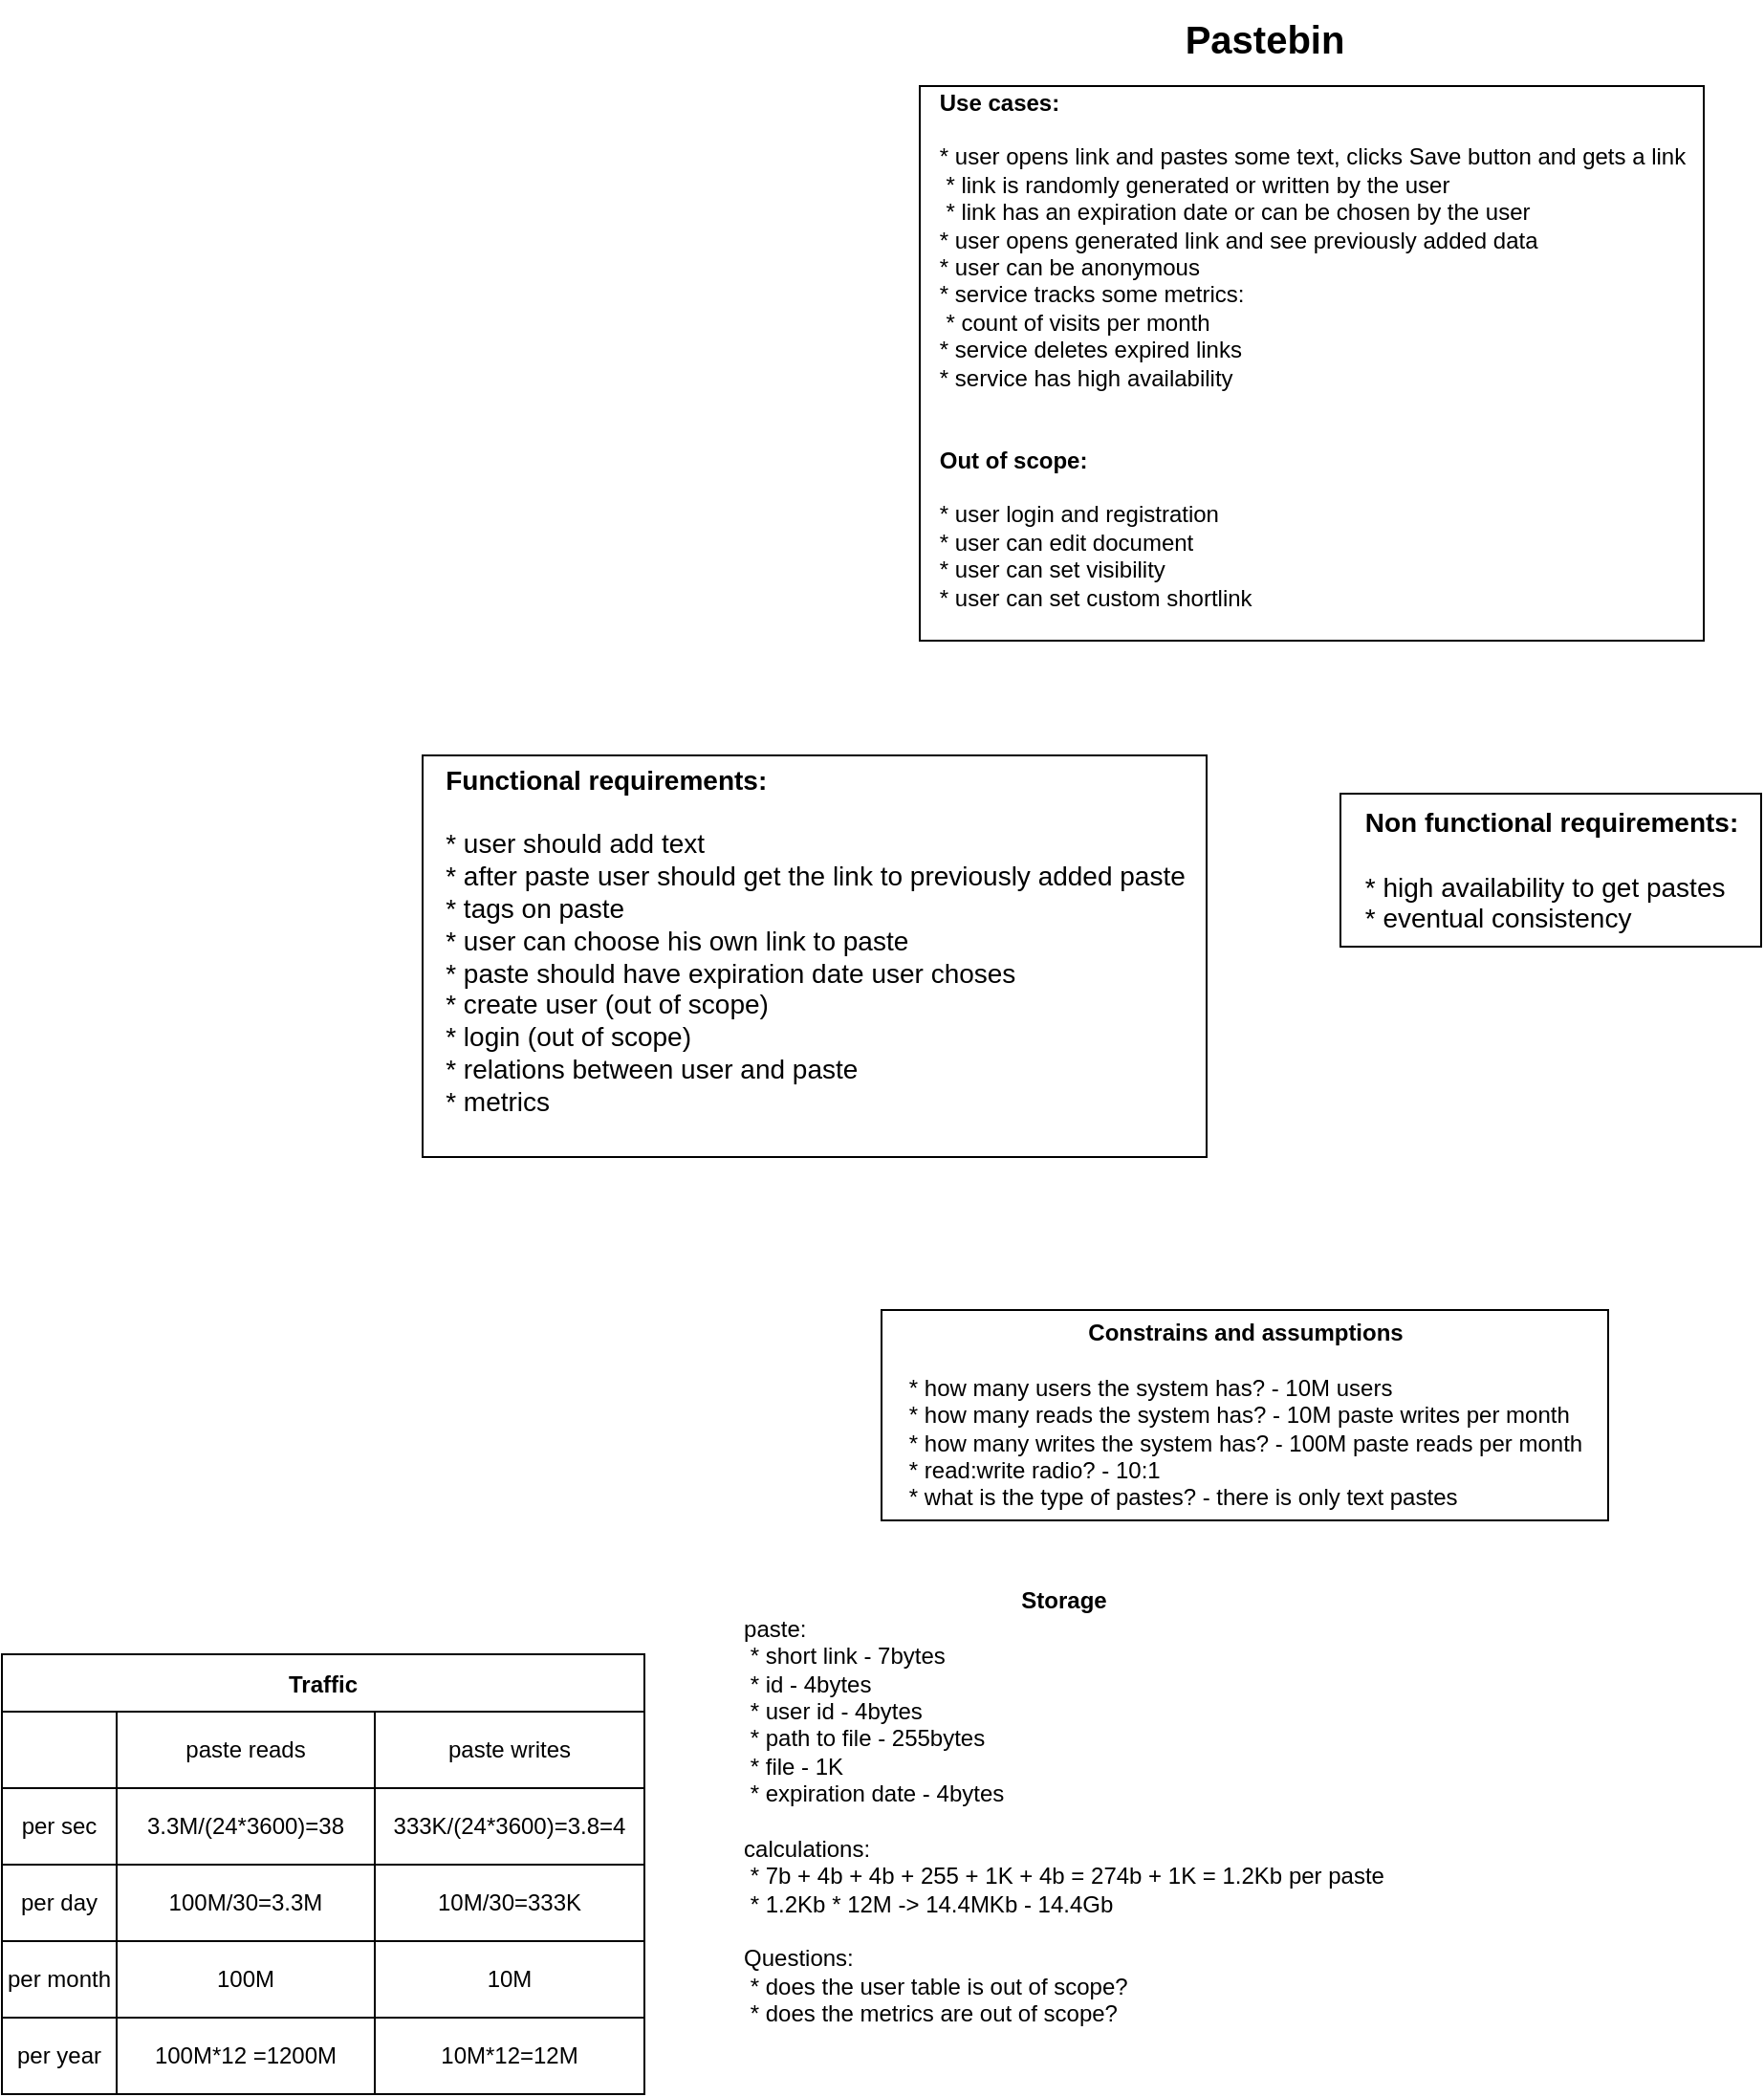 <mxfile version="20.3.6" type="github">
  <diagram id="PuMi0kId-e-hUfrw8BZP" name="Страница 1">
    <mxGraphModel dx="2012" dy="802" grid="1" gridSize="10" guides="1" tooltips="1" connect="1" arrows="1" fold="1" page="1" pageScale="1" pageWidth="827" pageHeight="1169" math="0" shadow="0">
      <root>
        <mxCell id="0" />
        <mxCell id="1" parent="0" />
        <mxCell id="pfe3GB8zZH_nZLxF0a3G-1" value="&lt;b&gt;&lt;font style=&quot;font-size: 20px;&quot;&gt;Pastebin&lt;/font&gt;&lt;/b&gt;" style="text;html=1;resizable=0;autosize=1;align=center;verticalAlign=middle;points=[];fillColor=none;strokeColor=none;rounded=0;" parent="1" vertex="1">
          <mxGeometry x="-185" y="5" width="110" height="40" as="geometry" />
        </mxCell>
        <mxCell id="pfe3GB8zZH_nZLxF0a3G-2" value="&lt;div style=&quot;text-align: left;&quot;&gt;&lt;b&gt;Functional requirements:&lt;/b&gt;&lt;/div&gt;&lt;br&gt;&lt;div style=&quot;text-align: left;&quot;&gt;* user should add text&lt;/div&gt;&lt;div style=&quot;text-align: left;&quot;&gt;* after paste user should get the link to previously added paste&lt;/div&gt;&lt;div style=&quot;text-align: left;&quot;&gt;* tags on paste&lt;/div&gt;&lt;div style=&quot;text-align: left;&quot;&gt;* user can choose his own link to paste&lt;/div&gt;&lt;div style=&quot;text-align: left;&quot;&gt;* paste should have expiration date user choses&lt;/div&gt;&lt;div style=&quot;text-align: left;&quot;&gt;* create user (out of scope)&lt;/div&gt;&lt;div style=&quot;text-align: left;&quot;&gt;* login (out of scope)&lt;/div&gt;&lt;div style=&quot;text-align: left;&quot;&gt;* relations between user and paste&lt;/div&gt;&lt;div style=&quot;text-align: left;&quot;&gt;* metrics&lt;/div&gt;&lt;div style=&quot;text-align: left;&quot;&gt;&lt;br&gt;&lt;/div&gt;" style="text;html=1;align=center;verticalAlign=middle;resizable=0;points=[];autosize=1;strokeColor=default;fillColor=default;fontSize=14;" parent="1" vertex="1">
          <mxGeometry x="-570" y="400" width="410" height="210" as="geometry" />
        </mxCell>
        <mxCell id="pfe3GB8zZH_nZLxF0a3G-3" value="&lt;div style=&quot;text-align: left;&quot;&gt;&lt;b&gt;Non functional requirements:&lt;/b&gt;&lt;/div&gt;&lt;div style=&quot;text-align: left;&quot;&gt;&lt;b&gt;&lt;br&gt;&lt;/b&gt;&lt;/div&gt;&lt;div style=&quot;text-align: left;&quot;&gt;* high availability to get pastes&lt;/div&gt;&lt;div style=&quot;text-align: left;&quot;&gt;* eventual consistency&lt;/div&gt;" style="text;html=1;align=center;verticalAlign=middle;resizable=0;points=[];autosize=1;strokeColor=default;fillColor=default;fontSize=14;" parent="1" vertex="1">
          <mxGeometry x="-90" y="420" width="220" height="80" as="geometry" />
        </mxCell>
        <mxCell id="qygxZFsqdgiUwYKes5Kv-1" value="&lt;div style=&quot;&quot;&gt;&lt;div style=&quot;&quot;&gt;&lt;div style=&quot;text-align: left;&quot;&gt;&lt;b&gt;Use cases:&lt;/b&gt;&lt;/div&gt;&lt;div style=&quot;text-align: left;&quot;&gt;&lt;br&gt;&lt;/div&gt;&lt;div style=&quot;&quot;&gt;&lt;div style=&quot;&quot;&gt;&lt;div style=&quot;text-align: left;&quot;&gt;* user opens link and pastes some text, clicks Save button and gets a link&lt;/div&gt;&lt;div style=&quot;text-align: left;&quot;&gt;&lt;span style=&quot;white-space: pre;&quot;&gt; * link is randomly generated or written by the user&lt;/span&gt;&lt;br&gt;&lt;/div&gt;&lt;div style=&quot;text-align: left;&quot;&gt;&lt;span style=&quot;white-space: pre;&quot;&gt;&lt;span style=&quot;white-space: pre;&quot;&gt; * link has an expiration date or can be &lt;/span&gt;chosen by the user&lt;/span&gt;&lt;/div&gt;&lt;div style=&quot;text-align: left;&quot;&gt;&lt;span style=&quot;white-space: pre;&quot;&gt;* user opens generated link and see previously added data&lt;/span&gt;&lt;/div&gt;&lt;div style=&quot;text-align: left;&quot;&gt;&lt;span style=&quot;white-space: pre;&quot;&gt;* user can be anonymous&lt;/span&gt; &lt;/div&gt;&lt;div style=&quot;text-align: left;&quot;&gt;&lt;span style=&quot;white-space: pre;&quot;&gt;* service tracks some metrics:&lt;/span&gt;&lt;/div&gt;&lt;div style=&quot;text-align: left;&quot;&gt;&lt;span style=&quot;white-space: pre;&quot;&gt; * count of visits per month&lt;/span&gt;&lt;br&gt;&lt;/div&gt;&lt;div style=&quot;text-align: left;&quot;&gt;&lt;span style=&quot;white-space: pre;&quot;&gt;* service deletes expired links&lt;/span&gt;&lt;/div&gt;&lt;div style=&quot;text-align: left;&quot;&gt;&lt;span style=&quot;white-space: pre;&quot;&gt;* service has high availability&lt;/span&gt;&lt;/div&gt;&lt;div style=&quot;text-align: left;&quot;&gt;&lt;span style=&quot;white-space: pre;&quot;&gt;&lt;br&gt;&lt;/span&gt;&lt;/div&gt;&lt;div style=&quot;text-align: left;&quot;&gt;&lt;span style=&quot;white-space: pre;&quot;&gt;&lt;br&gt;&lt;/span&gt;&lt;/div&gt;&lt;div style=&quot;text-align: left;&quot;&gt;&lt;span style=&quot;white-space: pre;&quot;&gt;&lt;b&gt;Out of scope:&lt;/b&gt;&lt;/span&gt;&lt;/div&gt;&lt;div style=&quot;text-align: left;&quot;&gt;&lt;span style=&quot;white-space: pre;&quot;&gt;&lt;br&gt;&lt;/span&gt;&lt;/div&gt;&lt;div style=&quot;text-align: left;&quot;&gt;&lt;span style=&quot;white-space: pre;&quot;&gt;* user login and registration&lt;/span&gt;&lt;/div&gt;&lt;div style=&quot;text-align: left;&quot;&gt;&lt;span style=&quot;white-space: pre;&quot;&gt;* user can edit document&lt;/span&gt;&lt;/div&gt;&lt;div style=&quot;text-align: left;&quot;&gt;&lt;span style=&quot;white-space: pre;&quot;&gt;* user can set visibility&lt;/span&gt;&lt;/div&gt;&lt;div style=&quot;text-align: left;&quot;&gt;&lt;span style=&quot;white-space: pre;&quot;&gt;* user can set custom shortlink&lt;/span&gt;&lt;/div&gt;&lt;div style=&quot;text-align: left;&quot;&gt;&lt;span style=&quot;white-space: pre;&quot;&gt;&lt;br&gt;&lt;/span&gt;&lt;/div&gt;&lt;/div&gt;&lt;/div&gt;&lt;/div&gt;&lt;/div&gt;" style="text;html=1;align=center;verticalAlign=middle;resizable=0;points=[];autosize=1;strokeColor=default;fillColor=default;shadow=0;sketch=0;rounded=0;glass=0;gradientColor=none;fillStyle=auto;" parent="1" vertex="1">
          <mxGeometry x="-310" y="50" width="410" height="290" as="geometry" />
        </mxCell>
        <mxCell id="qygxZFsqdgiUwYKes5Kv-2" value="&lt;b&gt;Constrains and assumptions&lt;/b&gt;&lt;br&gt;&lt;br&gt;&lt;div style=&quot;text-align: left;&quot;&gt;* how many users the system has? - 10M users&amp;nbsp;&lt;/div&gt;&lt;div style=&quot;text-align: left;&quot;&gt;* how many reads the system has? - 10M paste writes per month&lt;/div&gt;&lt;div style=&quot;text-align: left;&quot;&gt;* how many writes the system has? - 100M paste reads per month&lt;/div&gt;&lt;div style=&quot;text-align: left;&quot;&gt;* read:write radio? - 10:1&lt;/div&gt;&lt;div style=&quot;text-align: left;&quot;&gt;* what is the type of pastes? - there is only text pastes&lt;/div&gt;" style="text;html=1;align=center;verticalAlign=middle;resizable=0;points=[];autosize=1;strokeColor=default;fillColor=default;" parent="1" vertex="1">
          <mxGeometry x="-330" y="690" width="380" height="110" as="geometry" />
        </mxCell>
        <mxCell id="qygxZFsqdgiUwYKes5Kv-18" value="Traffic" style="shape=table;startSize=30;container=1;collapsible=0;childLayout=tableLayout;fontStyle=1;align=center;rounded=0;shadow=0;glass=0;sketch=0;fillStyle=auto;strokeColor=default;fillColor=default;gradientColor=none;" parent="1" vertex="1">
          <mxGeometry x="-790" y="870" width="336" height="230.0" as="geometry" />
        </mxCell>
        <mxCell id="qygxZFsqdgiUwYKes5Kv-23" value="" style="shape=tableRow;horizontal=0;startSize=0;swimlaneHead=0;swimlaneBody=0;top=0;left=0;bottom=0;right=0;collapsible=0;dropTarget=0;fillColor=none;points=[[0,0.5],[1,0.5]];portConstraint=eastwest;rounded=0;shadow=0;glass=0;sketch=0;fillStyle=auto;strokeColor=default;" parent="qygxZFsqdgiUwYKes5Kv-18" vertex="1">
          <mxGeometry y="30" width="336" height="40" as="geometry" />
        </mxCell>
        <mxCell id="qygxZFsqdgiUwYKes5Kv-31" value="" style="shape=partialRectangle;html=1;whiteSpace=wrap;connectable=0;fillColor=none;top=0;left=0;bottom=0;right=0;overflow=hidden;rounded=0;shadow=0;glass=0;sketch=0;fillStyle=auto;strokeColor=default;" parent="qygxZFsqdgiUwYKes5Kv-23" vertex="1">
          <mxGeometry width="60" height="40" as="geometry">
            <mxRectangle width="60" height="40" as="alternateBounds" />
          </mxGeometry>
        </mxCell>
        <mxCell id="qygxZFsqdgiUwYKes5Kv-24" value="paste reads" style="shape=partialRectangle;html=1;whiteSpace=wrap;connectable=0;fillColor=none;top=0;left=0;bottom=0;right=0;overflow=hidden;rounded=0;shadow=0;glass=0;sketch=0;fillStyle=auto;strokeColor=default;" parent="qygxZFsqdgiUwYKes5Kv-23" vertex="1">
          <mxGeometry x="60" width="135" height="40" as="geometry">
            <mxRectangle width="135" height="40" as="alternateBounds" />
          </mxGeometry>
        </mxCell>
        <mxCell id="qygxZFsqdgiUwYKes5Kv-25" value="paste writes" style="shape=partialRectangle;html=1;whiteSpace=wrap;connectable=0;fillColor=none;top=0;left=0;bottom=0;right=0;overflow=hidden;rounded=0;shadow=0;glass=0;sketch=0;fillStyle=auto;strokeColor=default;" parent="qygxZFsqdgiUwYKes5Kv-23" vertex="1">
          <mxGeometry x="195" width="141" height="40" as="geometry">
            <mxRectangle width="141" height="40" as="alternateBounds" />
          </mxGeometry>
        </mxCell>
        <mxCell id="qygxZFsqdgiUwYKes5Kv-19" value="" style="shape=tableRow;horizontal=0;startSize=0;swimlaneHead=0;swimlaneBody=0;top=0;left=0;bottom=0;right=0;collapsible=0;dropTarget=0;fillColor=none;points=[[0,0.5],[1,0.5]];portConstraint=eastwest;rounded=0;shadow=0;glass=0;sketch=0;fillStyle=auto;strokeColor=default;" parent="qygxZFsqdgiUwYKes5Kv-18" vertex="1">
          <mxGeometry y="70" width="336" height="40" as="geometry" />
        </mxCell>
        <mxCell id="qygxZFsqdgiUwYKes5Kv-32" value="per sec" style="shape=partialRectangle;html=1;whiteSpace=wrap;connectable=0;fillColor=none;top=0;left=0;bottom=0;right=0;overflow=hidden;rounded=0;shadow=0;glass=0;sketch=0;fillStyle=auto;strokeColor=default;" parent="qygxZFsqdgiUwYKes5Kv-19" vertex="1">
          <mxGeometry width="60" height="40" as="geometry">
            <mxRectangle width="60" height="40" as="alternateBounds" />
          </mxGeometry>
        </mxCell>
        <mxCell id="qygxZFsqdgiUwYKes5Kv-20" value="3.3M/(24*3600)=38" style="shape=partialRectangle;html=1;whiteSpace=wrap;connectable=0;fillColor=none;top=0;left=0;bottom=0;right=0;overflow=hidden;rounded=0;shadow=0;glass=0;sketch=0;fillStyle=auto;strokeColor=default;" parent="qygxZFsqdgiUwYKes5Kv-19" vertex="1">
          <mxGeometry x="60" width="135" height="40" as="geometry">
            <mxRectangle width="135" height="40" as="alternateBounds" />
          </mxGeometry>
        </mxCell>
        <mxCell id="qygxZFsqdgiUwYKes5Kv-21" value="333K/(24*3600)=3.8=4" style="shape=partialRectangle;html=1;whiteSpace=wrap;connectable=0;fillColor=none;top=0;left=0;bottom=0;right=0;overflow=hidden;rounded=0;shadow=0;glass=0;sketch=0;fillStyle=auto;strokeColor=default;" parent="qygxZFsqdgiUwYKes5Kv-19" vertex="1">
          <mxGeometry x="195" width="141" height="40" as="geometry">
            <mxRectangle width="141" height="40" as="alternateBounds" />
          </mxGeometry>
        </mxCell>
        <mxCell id="qygxZFsqdgiUwYKes5Kv-27" value="" style="shape=tableRow;horizontal=0;startSize=0;swimlaneHead=0;swimlaneBody=0;top=0;left=0;bottom=0;right=0;collapsible=0;dropTarget=0;fillColor=none;points=[[0,0.5],[1,0.5]];portConstraint=eastwest;rounded=0;shadow=0;glass=0;sketch=0;fillStyle=auto;strokeColor=default;" parent="qygxZFsqdgiUwYKes5Kv-18" vertex="1">
          <mxGeometry y="110" width="336" height="40" as="geometry" />
        </mxCell>
        <mxCell id="qygxZFsqdgiUwYKes5Kv-33" value="per day" style="shape=partialRectangle;html=1;whiteSpace=wrap;connectable=0;fillColor=none;top=0;left=0;bottom=0;right=0;overflow=hidden;rounded=0;shadow=0;glass=0;sketch=0;fillStyle=auto;strokeColor=default;" parent="qygxZFsqdgiUwYKes5Kv-27" vertex="1">
          <mxGeometry width="60" height="40" as="geometry">
            <mxRectangle width="60" height="40" as="alternateBounds" />
          </mxGeometry>
        </mxCell>
        <mxCell id="qygxZFsqdgiUwYKes5Kv-28" value="100M/30=3.3M" style="shape=partialRectangle;html=1;whiteSpace=wrap;connectable=0;fillColor=none;top=0;left=0;bottom=0;right=0;overflow=hidden;rounded=0;shadow=0;glass=0;sketch=0;fillStyle=auto;strokeColor=default;" parent="qygxZFsqdgiUwYKes5Kv-27" vertex="1">
          <mxGeometry x="60" width="135" height="40" as="geometry">
            <mxRectangle width="135" height="40" as="alternateBounds" />
          </mxGeometry>
        </mxCell>
        <mxCell id="qygxZFsqdgiUwYKes5Kv-29" value="10M/30=333K" style="shape=partialRectangle;html=1;whiteSpace=wrap;connectable=0;fillColor=none;top=0;left=0;bottom=0;right=0;overflow=hidden;rounded=0;shadow=0;glass=0;sketch=0;fillStyle=auto;strokeColor=default;" parent="qygxZFsqdgiUwYKes5Kv-27" vertex="1">
          <mxGeometry x="195" width="141" height="40" as="geometry">
            <mxRectangle width="141" height="40" as="alternateBounds" />
          </mxGeometry>
        </mxCell>
        <mxCell id="qygxZFsqdgiUwYKes5Kv-61" style="shape=tableRow;horizontal=0;startSize=0;swimlaneHead=0;swimlaneBody=0;top=0;left=0;bottom=0;right=0;collapsible=0;dropTarget=0;fillColor=none;points=[[0,0.5],[1,0.5]];portConstraint=eastwest;rounded=0;shadow=0;glass=0;sketch=0;fillStyle=auto;strokeColor=default;" parent="qygxZFsqdgiUwYKes5Kv-18" vertex="1">
          <mxGeometry y="150" width="336" height="40" as="geometry" />
        </mxCell>
        <mxCell id="qygxZFsqdgiUwYKes5Kv-62" value="per month" style="shape=partialRectangle;html=1;whiteSpace=wrap;connectable=0;fillColor=none;top=0;left=0;bottom=0;right=0;overflow=hidden;rounded=0;shadow=0;glass=0;sketch=0;fillStyle=auto;strokeColor=default;" parent="qygxZFsqdgiUwYKes5Kv-61" vertex="1">
          <mxGeometry width="60" height="40" as="geometry">
            <mxRectangle width="60" height="40" as="alternateBounds" />
          </mxGeometry>
        </mxCell>
        <mxCell id="qygxZFsqdgiUwYKes5Kv-63" value="100M" style="shape=partialRectangle;html=1;whiteSpace=wrap;connectable=0;fillColor=none;top=0;left=0;bottom=0;right=0;overflow=hidden;rounded=0;shadow=0;glass=0;sketch=0;fillStyle=auto;strokeColor=default;" parent="qygxZFsqdgiUwYKes5Kv-61" vertex="1">
          <mxGeometry x="60" width="135" height="40" as="geometry">
            <mxRectangle width="135" height="40" as="alternateBounds" />
          </mxGeometry>
        </mxCell>
        <mxCell id="qygxZFsqdgiUwYKes5Kv-64" value="10M" style="shape=partialRectangle;html=1;whiteSpace=wrap;connectable=0;fillColor=none;top=0;left=0;bottom=0;right=0;overflow=hidden;rounded=0;shadow=0;glass=0;sketch=0;fillStyle=auto;strokeColor=default;" parent="qygxZFsqdgiUwYKes5Kv-61" vertex="1">
          <mxGeometry x="195" width="141" height="40" as="geometry">
            <mxRectangle width="141" height="40" as="alternateBounds" />
          </mxGeometry>
        </mxCell>
        <mxCell id="qygxZFsqdgiUwYKes5Kv-56" style="shape=tableRow;horizontal=0;startSize=0;swimlaneHead=0;swimlaneBody=0;top=0;left=0;bottom=0;right=0;collapsible=0;dropTarget=0;fillColor=none;points=[[0,0.5],[1,0.5]];portConstraint=eastwest;rounded=0;shadow=0;glass=0;sketch=0;fillStyle=auto;strokeColor=default;" parent="qygxZFsqdgiUwYKes5Kv-18" vertex="1">
          <mxGeometry y="190" width="336" height="40" as="geometry" />
        </mxCell>
        <mxCell id="qygxZFsqdgiUwYKes5Kv-57" value="per year" style="shape=partialRectangle;html=1;whiteSpace=wrap;connectable=0;fillColor=none;top=0;left=0;bottom=0;right=0;overflow=hidden;rounded=0;shadow=0;glass=0;sketch=0;fillStyle=auto;strokeColor=default;" parent="qygxZFsqdgiUwYKes5Kv-56" vertex="1">
          <mxGeometry width="60" height="40" as="geometry">
            <mxRectangle width="60" height="40" as="alternateBounds" />
          </mxGeometry>
        </mxCell>
        <mxCell id="qygxZFsqdgiUwYKes5Kv-58" value="100M*12 =1200M" style="shape=partialRectangle;html=1;whiteSpace=wrap;connectable=0;fillColor=none;top=0;left=0;bottom=0;right=0;overflow=hidden;rounded=0;shadow=0;glass=0;sketch=0;fillStyle=auto;strokeColor=default;" parent="qygxZFsqdgiUwYKes5Kv-56" vertex="1">
          <mxGeometry x="60" width="135" height="40" as="geometry">
            <mxRectangle width="135" height="40" as="alternateBounds" />
          </mxGeometry>
        </mxCell>
        <mxCell id="qygxZFsqdgiUwYKes5Kv-59" value="10M*12=12M" style="shape=partialRectangle;html=1;whiteSpace=wrap;connectable=0;fillColor=none;top=0;left=0;bottom=0;right=0;overflow=hidden;rounded=0;shadow=0;glass=0;sketch=0;fillStyle=auto;strokeColor=default;" parent="qygxZFsqdgiUwYKes5Kv-56" vertex="1">
          <mxGeometry x="195" width="141" height="40" as="geometry">
            <mxRectangle width="141" height="40" as="alternateBounds" />
          </mxGeometry>
        </mxCell>
        <mxCell id="MaZiv5EfzWluJ8ZrnVki-2" value="&lt;b&gt;Storage&lt;/b&gt;&lt;br&gt;&lt;div style=&quot;text-align: left;&quot;&gt;paste:&lt;/div&gt;&lt;div style=&quot;text-align: left;&quot;&gt;&lt;span style=&quot;white-space: pre;&quot;&gt;	* short link - 7bytes&lt;/span&gt;&lt;br&gt;&lt;/div&gt;&lt;div style=&quot;text-align: left;&quot;&gt;&lt;span style=&quot;white-space: pre;&quot;&gt;&lt;span style=&quot;white-space: pre;&quot;&gt;	* id - 4bytes&lt;/span&gt;&lt;br&gt;&lt;/span&gt;&lt;/div&gt;&lt;div style=&quot;text-align: left;&quot;&gt;&lt;span style=&quot;white-space: pre;&quot;&gt;&lt;span style=&quot;white-space: pre;&quot;&gt;&lt;span style=&quot;white-space: pre;&quot;&gt;	* user id - 4bytes&lt;/span&gt;&lt;br&gt;&lt;/span&gt;&lt;/span&gt;&lt;/div&gt;&lt;div style=&quot;text-align: left;&quot;&gt;&lt;span style=&quot;white-space: pre;&quot;&gt;&lt;span style=&quot;white-space: pre;&quot;&gt;&lt;span style=&quot;white-space: pre;&quot;&gt;&lt;span style=&quot;white-space: pre;&quot;&gt;	* path to file - 255bytes&lt;/span&gt;&lt;br&gt;&lt;/span&gt;&lt;/span&gt;&lt;/span&gt;&lt;/div&gt;&lt;div style=&quot;text-align: left;&quot;&gt;&lt;span style=&quot;white-space: pre;&quot;&gt;&lt;span style=&quot;white-space: pre;&quot;&gt;&lt;span style=&quot;white-space: pre;&quot;&gt;&lt;span style=&quot;white-space: pre;&quot;&gt;&lt;span style=&quot;white-space: pre;&quot;&gt;	* file - 1K&lt;/span&gt;&lt;br&gt;&lt;/span&gt;&lt;/span&gt;&lt;/span&gt;&lt;/span&gt;&lt;/div&gt;&lt;div style=&quot;text-align: left;&quot;&gt;&lt;span style=&quot;white-space: pre;&quot;&gt;&lt;span style=&quot;white-space: pre;&quot;&gt;&lt;span style=&quot;white-space: pre;&quot;&gt;&lt;span style=&quot;white-space: pre;&quot;&gt;&lt;span style=&quot;white-space: pre;&quot;&gt;&lt;span style=&quot;white-space: pre;&quot;&gt;&lt;span style=&quot;white-space: pre;&quot;&gt;	&lt;/span&gt;* expiration date - 4bytes&lt;/span&gt;&lt;br&gt;&lt;/span&gt;&lt;/span&gt;&lt;/span&gt;&lt;/span&gt;&lt;/span&gt;&lt;/div&gt;&lt;div style=&quot;text-align: left;&quot;&gt;&lt;span style=&quot;white-space: pre;&quot;&gt;&lt;span style=&quot;white-space: pre;&quot;&gt;&lt;span style=&quot;white-space: pre;&quot;&gt;&lt;span style=&quot;white-space: pre;&quot;&gt;&lt;span style=&quot;white-space: pre;&quot;&gt;&lt;span style=&quot;white-space: pre;&quot;&gt;&lt;br&gt;&lt;/span&gt;&lt;/span&gt;&lt;/span&gt;&lt;/span&gt;&lt;/span&gt;&lt;/span&gt;&lt;/div&gt;&lt;div style=&quot;text-align: left;&quot;&gt;&lt;span style=&quot;white-space: pre;&quot;&gt;calculations:&amp;nbsp;&lt;/span&gt;&lt;/div&gt;&lt;div style=&quot;text-align: left;&quot;&gt;&lt;span style=&quot;white-space: pre;&quot;&gt;&lt;span style=&quot;white-space: pre;&quot;&gt;	* &lt;/span&gt;7b + 4b + 4b + 255 + 1K + 4b = 274b + 1K = 1.2Kb per paste&lt;/span&gt;&lt;/div&gt;&lt;div style=&quot;text-align: left;&quot;&gt;&lt;span style=&quot;white-space: pre;&quot;&gt;&lt;span style=&quot;white-space: pre;&quot;&gt;	* 1.2Kb * 12M -&amp;gt; 14.4MKb - 14.4Gb&lt;/span&gt;&lt;br&gt;&lt;/span&gt;&lt;/div&gt;&lt;div style=&quot;text-align: left;&quot;&gt;&lt;span style=&quot;white-space: pre;&quot;&gt;&lt;span style=&quot;white-space: pre;&quot;&gt;&lt;span style=&quot;white-space: pre;&quot;&gt;&lt;span style=&quot;white-space: pre;&quot;&gt;&lt;span style=&quot;white-space: pre;&quot;&gt;&lt;span style=&quot;white-space: pre;&quot;&gt;&lt;br&gt;&lt;/span&gt;&lt;/span&gt;&lt;/span&gt;&lt;/span&gt;&lt;/span&gt;&lt;/span&gt;&lt;/div&gt;&lt;div style=&quot;text-align: left;&quot;&gt;&lt;span style=&quot;white-space: pre;&quot;&gt;&lt;span style=&quot;white-space: pre;&quot;&gt;&lt;span style=&quot;white-space: pre;&quot;&gt;&lt;span style=&quot;white-space: pre;&quot;&gt;&lt;span style=&quot;white-space: pre;&quot;&gt;&lt;span style=&quot;white-space: pre;&quot;&gt;Questions:&lt;/span&gt;&lt;/span&gt;&lt;/span&gt;&lt;/span&gt;&lt;/span&gt;&lt;/span&gt;&lt;/div&gt;&lt;div style=&quot;text-align: left;&quot;&gt;&lt;span style=&quot;white-space: pre;&quot;&gt;&lt;span style=&quot;white-space: pre;&quot;&gt;&lt;span style=&quot;white-space: pre;&quot;&gt;&lt;span style=&quot;white-space: pre;&quot;&gt;&lt;span style=&quot;white-space: pre;&quot;&gt;&lt;span style=&quot;white-space: pre;&quot;&gt;&lt;span style=&quot;white-space: pre;&quot;&gt;	* &lt;/span&gt;does the user table is out of scope?&lt;/span&gt;&lt;/span&gt;&lt;/span&gt;&lt;/span&gt;&lt;/span&gt;&lt;/span&gt;&lt;/div&gt;&lt;div style=&quot;text-align: left;&quot;&gt;&lt;span style=&quot;white-space: pre;&quot;&gt;	* does the metrics are out of scope?&lt;/span&gt;&lt;br&gt;&lt;/div&gt;" style="text;html=1;align=center;verticalAlign=middle;resizable=0;points=[];autosize=1;strokeColor=none;fillColor=none;" vertex="1" parent="1">
          <mxGeometry x="-425" y="830" width="380" height="240" as="geometry" />
        </mxCell>
      </root>
    </mxGraphModel>
  </diagram>
</mxfile>
